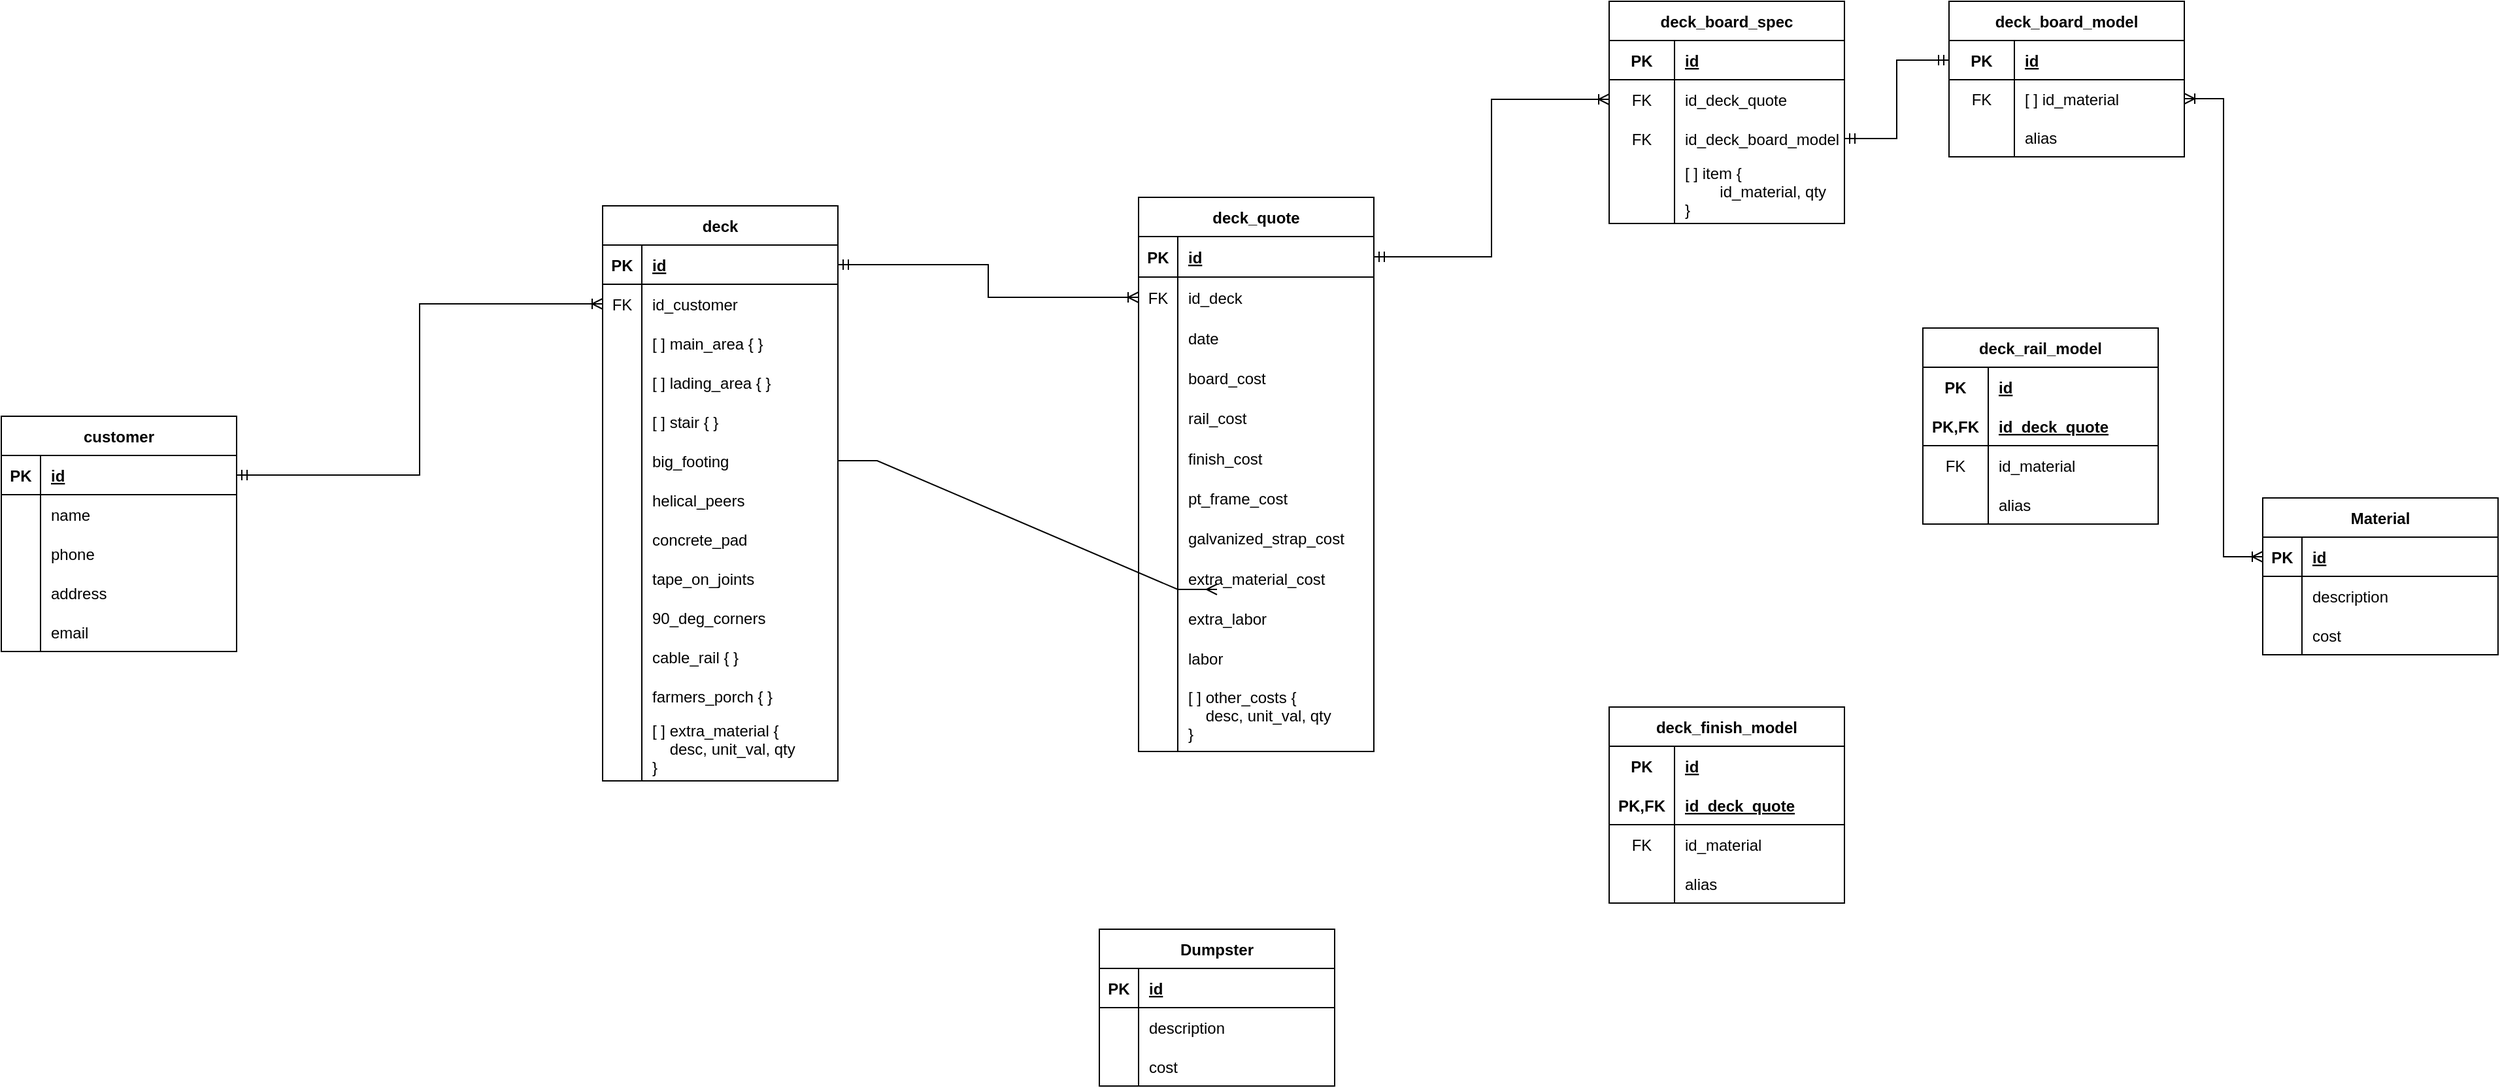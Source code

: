 <mxfile version="20.8.16" type="device"><diagram id="R2lEEEUBdFMjLlhIrx00" name="Page-1"><mxGraphModel dx="2874" dy="1614" grid="1" gridSize="10" guides="1" tooltips="1" connect="1" arrows="1" fold="1" page="0" pageScale="1" pageWidth="1169" pageHeight="827" math="0" shadow="0" extFonts="Permanent Marker^https://fonts.googleapis.com/css?family=Permanent+Marker"><root><mxCell id="0"/><mxCell id="1" parent="0"/><mxCell id="cBXXLyw65RnomTk4NGGM-23" value="Material" style="shape=table;startSize=30;container=1;collapsible=1;childLayout=tableLayout;fixedRows=1;rowLines=0;fontStyle=1;align=center;resizeLast=1;" vertex="1" parent="1"><mxGeometry x="1270" y="130" width="180" height="120" as="geometry"/></mxCell><mxCell id="cBXXLyw65RnomTk4NGGM-24" value="" style="shape=tableRow;horizontal=0;startSize=0;swimlaneHead=0;swimlaneBody=0;fillColor=none;collapsible=0;dropTarget=0;points=[[0,0.5],[1,0.5]];portConstraint=eastwest;top=0;left=0;right=0;bottom=1;" vertex="1" parent="cBXXLyw65RnomTk4NGGM-23"><mxGeometry y="30" width="180" height="30" as="geometry"/></mxCell><mxCell id="cBXXLyw65RnomTk4NGGM-25" value="PK" style="shape=partialRectangle;connectable=0;fillColor=none;top=0;left=0;bottom=0;right=0;fontStyle=1;overflow=hidden;" vertex="1" parent="cBXXLyw65RnomTk4NGGM-24"><mxGeometry width="30" height="30" as="geometry"><mxRectangle width="30" height="30" as="alternateBounds"/></mxGeometry></mxCell><mxCell id="cBXXLyw65RnomTk4NGGM-26" value="id" style="shape=partialRectangle;connectable=0;fillColor=none;top=0;left=0;bottom=0;right=0;align=left;spacingLeft=6;fontStyle=5;overflow=hidden;" vertex="1" parent="cBXXLyw65RnomTk4NGGM-24"><mxGeometry x="30" width="150" height="30" as="geometry"><mxRectangle width="150" height="30" as="alternateBounds"/></mxGeometry></mxCell><mxCell id="cBXXLyw65RnomTk4NGGM-36" value="" style="shape=tableRow;horizontal=0;startSize=0;swimlaneHead=0;swimlaneBody=0;fillColor=none;collapsible=0;dropTarget=0;points=[[0,0.5],[1,0.5]];portConstraint=eastwest;top=0;left=0;right=0;bottom=0;" vertex="1" parent="cBXXLyw65RnomTk4NGGM-23"><mxGeometry y="60" width="180" height="30" as="geometry"/></mxCell><mxCell id="cBXXLyw65RnomTk4NGGM-37" value="" style="shape=partialRectangle;connectable=0;fillColor=none;top=0;left=0;bottom=0;right=0;editable=1;overflow=hidden;" vertex="1" parent="cBXXLyw65RnomTk4NGGM-36"><mxGeometry width="30" height="30" as="geometry"><mxRectangle width="30" height="30" as="alternateBounds"/></mxGeometry></mxCell><mxCell id="cBXXLyw65RnomTk4NGGM-38" value="description" style="shape=partialRectangle;connectable=0;fillColor=none;top=0;left=0;bottom=0;right=0;align=left;spacingLeft=6;overflow=hidden;" vertex="1" parent="cBXXLyw65RnomTk4NGGM-36"><mxGeometry x="30" width="150" height="30" as="geometry"><mxRectangle width="150" height="30" as="alternateBounds"/></mxGeometry></mxCell><mxCell id="cBXXLyw65RnomTk4NGGM-39" value="" style="shape=tableRow;horizontal=0;startSize=0;swimlaneHead=0;swimlaneBody=0;fillColor=none;collapsible=0;dropTarget=0;points=[[0,0.5],[1,0.5]];portConstraint=eastwest;top=0;left=0;right=0;bottom=0;" vertex="1" parent="cBXXLyw65RnomTk4NGGM-23"><mxGeometry y="90" width="180" height="30" as="geometry"/></mxCell><mxCell id="cBXXLyw65RnomTk4NGGM-40" value="" style="shape=partialRectangle;connectable=0;fillColor=none;top=0;left=0;bottom=0;right=0;editable=1;overflow=hidden;" vertex="1" parent="cBXXLyw65RnomTk4NGGM-39"><mxGeometry width="30" height="30" as="geometry"><mxRectangle width="30" height="30" as="alternateBounds"/></mxGeometry></mxCell><mxCell id="cBXXLyw65RnomTk4NGGM-41" value="cost" style="shape=partialRectangle;connectable=0;fillColor=none;top=0;left=0;bottom=0;right=0;align=left;spacingLeft=6;overflow=hidden;" vertex="1" parent="cBXXLyw65RnomTk4NGGM-39"><mxGeometry x="30" width="150" height="30" as="geometry"><mxRectangle width="150" height="30" as="alternateBounds"/></mxGeometry></mxCell><mxCell id="cBXXLyw65RnomTk4NGGM-43" value="customer" style="shape=table;startSize=30;container=1;collapsible=1;childLayout=tableLayout;fixedRows=1;rowLines=0;fontStyle=1;align=center;resizeLast=1;" vertex="1" parent="1"><mxGeometry x="-460" y="67.5" width="180" height="180" as="geometry"><mxRectangle x="-150" y="5" width="100" height="30" as="alternateBounds"/></mxGeometry></mxCell><mxCell id="cBXXLyw65RnomTk4NGGM-44" value="" style="shape=tableRow;horizontal=0;startSize=0;swimlaneHead=0;swimlaneBody=0;fillColor=none;collapsible=0;dropTarget=0;points=[[0,0.5],[1,0.5]];portConstraint=eastwest;top=0;left=0;right=0;bottom=1;" vertex="1" parent="cBXXLyw65RnomTk4NGGM-43"><mxGeometry y="30" width="180" height="30" as="geometry"/></mxCell><mxCell id="cBXXLyw65RnomTk4NGGM-45" value="PK" style="shape=partialRectangle;connectable=0;fillColor=none;top=0;left=0;bottom=0;right=0;fontStyle=1;overflow=hidden;" vertex="1" parent="cBXXLyw65RnomTk4NGGM-44"><mxGeometry width="30" height="30" as="geometry"><mxRectangle width="30" height="30" as="alternateBounds"/></mxGeometry></mxCell><mxCell id="cBXXLyw65RnomTk4NGGM-46" value="id" style="shape=partialRectangle;connectable=0;fillColor=none;top=0;left=0;bottom=0;right=0;align=left;spacingLeft=6;fontStyle=5;overflow=hidden;" vertex="1" parent="cBXXLyw65RnomTk4NGGM-44"><mxGeometry x="30" width="150" height="30" as="geometry"><mxRectangle width="150" height="30" as="alternateBounds"/></mxGeometry></mxCell><mxCell id="cBXXLyw65RnomTk4NGGM-47" value="" style="shape=tableRow;horizontal=0;startSize=0;swimlaneHead=0;swimlaneBody=0;fillColor=none;collapsible=0;dropTarget=0;points=[[0,0.5],[1,0.5]];portConstraint=eastwest;top=0;left=0;right=0;bottom=0;" vertex="1" parent="cBXXLyw65RnomTk4NGGM-43"><mxGeometry y="60" width="180" height="30" as="geometry"/></mxCell><mxCell id="cBXXLyw65RnomTk4NGGM-48" value="" style="shape=partialRectangle;connectable=0;fillColor=none;top=0;left=0;bottom=0;right=0;editable=1;overflow=hidden;" vertex="1" parent="cBXXLyw65RnomTk4NGGM-47"><mxGeometry width="30" height="30" as="geometry"><mxRectangle width="30" height="30" as="alternateBounds"/></mxGeometry></mxCell><mxCell id="cBXXLyw65RnomTk4NGGM-49" value="name" style="shape=partialRectangle;connectable=0;fillColor=none;top=0;left=0;bottom=0;right=0;align=left;spacingLeft=6;overflow=hidden;" vertex="1" parent="cBXXLyw65RnomTk4NGGM-47"><mxGeometry x="30" width="150" height="30" as="geometry"><mxRectangle width="150" height="30" as="alternateBounds"/></mxGeometry></mxCell><mxCell id="cBXXLyw65RnomTk4NGGM-50" value="" style="shape=tableRow;horizontal=0;startSize=0;swimlaneHead=0;swimlaneBody=0;fillColor=none;collapsible=0;dropTarget=0;points=[[0,0.5],[1,0.5]];portConstraint=eastwest;top=0;left=0;right=0;bottom=0;" vertex="1" parent="cBXXLyw65RnomTk4NGGM-43"><mxGeometry y="90" width="180" height="30" as="geometry"/></mxCell><mxCell id="cBXXLyw65RnomTk4NGGM-51" value="" style="shape=partialRectangle;connectable=0;fillColor=none;top=0;left=0;bottom=0;right=0;editable=1;overflow=hidden;" vertex="1" parent="cBXXLyw65RnomTk4NGGM-50"><mxGeometry width="30" height="30" as="geometry"><mxRectangle width="30" height="30" as="alternateBounds"/></mxGeometry></mxCell><mxCell id="cBXXLyw65RnomTk4NGGM-52" value="phone" style="shape=partialRectangle;connectable=0;fillColor=none;top=0;left=0;bottom=0;right=0;align=left;spacingLeft=6;overflow=hidden;" vertex="1" parent="cBXXLyw65RnomTk4NGGM-50"><mxGeometry x="30" width="150" height="30" as="geometry"><mxRectangle width="150" height="30" as="alternateBounds"/></mxGeometry></mxCell><mxCell id="cBXXLyw65RnomTk4NGGM-53" value="" style="shape=tableRow;horizontal=0;startSize=0;swimlaneHead=0;swimlaneBody=0;fillColor=none;collapsible=0;dropTarget=0;points=[[0,0.5],[1,0.5]];portConstraint=eastwest;top=0;left=0;right=0;bottom=0;" vertex="1" parent="cBXXLyw65RnomTk4NGGM-43"><mxGeometry y="120" width="180" height="30" as="geometry"/></mxCell><mxCell id="cBXXLyw65RnomTk4NGGM-54" value="" style="shape=partialRectangle;connectable=0;fillColor=none;top=0;left=0;bottom=0;right=0;editable=1;overflow=hidden;" vertex="1" parent="cBXXLyw65RnomTk4NGGM-53"><mxGeometry width="30" height="30" as="geometry"><mxRectangle width="30" height="30" as="alternateBounds"/></mxGeometry></mxCell><mxCell id="cBXXLyw65RnomTk4NGGM-55" value="address" style="shape=partialRectangle;connectable=0;fillColor=none;top=0;left=0;bottom=0;right=0;align=left;spacingLeft=6;overflow=hidden;" vertex="1" parent="cBXXLyw65RnomTk4NGGM-53"><mxGeometry x="30" width="150" height="30" as="geometry"><mxRectangle width="150" height="30" as="alternateBounds"/></mxGeometry></mxCell><mxCell id="cBXXLyw65RnomTk4NGGM-56" value="" style="shape=tableRow;horizontal=0;startSize=0;swimlaneHead=0;swimlaneBody=0;fillColor=none;collapsible=0;dropTarget=0;points=[[0,0.5],[1,0.5]];portConstraint=eastwest;top=0;left=0;right=0;bottom=0;" vertex="1" parent="cBXXLyw65RnomTk4NGGM-43"><mxGeometry y="150" width="180" height="30" as="geometry"/></mxCell><mxCell id="cBXXLyw65RnomTk4NGGM-57" value="" style="shape=partialRectangle;connectable=0;fillColor=none;top=0;left=0;bottom=0;right=0;editable=1;overflow=hidden;" vertex="1" parent="cBXXLyw65RnomTk4NGGM-56"><mxGeometry width="30" height="30" as="geometry"><mxRectangle width="30" height="30" as="alternateBounds"/></mxGeometry></mxCell><mxCell id="cBXXLyw65RnomTk4NGGM-58" value="email" style="shape=partialRectangle;connectable=0;fillColor=none;top=0;left=0;bottom=0;right=0;align=left;spacingLeft=6;overflow=hidden;" vertex="1" parent="cBXXLyw65RnomTk4NGGM-56"><mxGeometry x="30" width="150" height="30" as="geometry"><mxRectangle width="150" height="30" as="alternateBounds"/></mxGeometry></mxCell><mxCell id="cBXXLyw65RnomTk4NGGM-59" value="deck" style="shape=table;startSize=30;container=1;collapsible=1;childLayout=tableLayout;fixedRows=1;rowLines=0;fontStyle=1;align=center;resizeLast=1;" vertex="1" parent="1"><mxGeometry y="-93.5" width="180" height="440" as="geometry"><mxRectangle x="270" y="5" width="70" height="30" as="alternateBounds"/></mxGeometry></mxCell><mxCell id="cBXXLyw65RnomTk4NGGM-60" value="" style="shape=tableRow;horizontal=0;startSize=0;swimlaneHead=0;swimlaneBody=0;fillColor=none;collapsible=0;dropTarget=0;points=[[0,0.5],[1,0.5]];portConstraint=eastwest;top=0;left=0;right=0;bottom=1;" vertex="1" parent="cBXXLyw65RnomTk4NGGM-59"><mxGeometry y="30" width="180" height="30" as="geometry"/></mxCell><mxCell id="cBXXLyw65RnomTk4NGGM-61" value="PK" style="shape=partialRectangle;connectable=0;fillColor=none;top=0;left=0;bottom=0;right=0;fontStyle=1;overflow=hidden;" vertex="1" parent="cBXXLyw65RnomTk4NGGM-60"><mxGeometry width="30" height="30" as="geometry"><mxRectangle width="30" height="30" as="alternateBounds"/></mxGeometry></mxCell><mxCell id="cBXXLyw65RnomTk4NGGM-62" value="id" style="shape=partialRectangle;connectable=1;fillColor=none;top=0;left=0;bottom=0;right=0;align=left;spacingLeft=6;fontStyle=5;overflow=hidden;movable=1;resizable=1;rotatable=1;deletable=1;editable=1;" vertex="1" parent="cBXXLyw65RnomTk4NGGM-60"><mxGeometry x="30" width="150" height="30" as="geometry"><mxRectangle width="150" height="30" as="alternateBounds"/></mxGeometry></mxCell><mxCell id="cBXXLyw65RnomTk4NGGM-216" style="shape=tableRow;horizontal=0;startSize=0;swimlaneHead=0;swimlaneBody=0;fillColor=none;collapsible=0;dropTarget=0;points=[[0,0.5],[1,0.5]];portConstraint=eastwest;top=0;left=0;right=0;bottom=0;" vertex="1" parent="cBXXLyw65RnomTk4NGGM-59"><mxGeometry y="60" width="180" height="30" as="geometry"/></mxCell><mxCell id="cBXXLyw65RnomTk4NGGM-217" value="FK" style="shape=partialRectangle;connectable=0;fillColor=none;top=0;left=0;bottom=0;right=0;editable=1;overflow=hidden;" vertex="1" parent="cBXXLyw65RnomTk4NGGM-216"><mxGeometry width="30" height="30" as="geometry"><mxRectangle width="30" height="30" as="alternateBounds"/></mxGeometry></mxCell><mxCell id="cBXXLyw65RnomTk4NGGM-218" value="id_customer" style="shape=partialRectangle;connectable=0;fillColor=none;top=0;left=0;bottom=0;right=0;align=left;spacingLeft=6;overflow=hidden;" vertex="1" parent="cBXXLyw65RnomTk4NGGM-216"><mxGeometry x="30" width="150" height="30" as="geometry"><mxRectangle width="150" height="30" as="alternateBounds"/></mxGeometry></mxCell><mxCell id="cBXXLyw65RnomTk4NGGM-162" style="shape=tableRow;horizontal=0;startSize=0;swimlaneHead=0;swimlaneBody=0;fillColor=none;collapsible=0;dropTarget=0;points=[[0,0.5],[1,0.5]];portConstraint=eastwest;top=0;left=0;right=0;bottom=0;" vertex="1" parent="cBXXLyw65RnomTk4NGGM-59"><mxGeometry y="90" width="180" height="30" as="geometry"/></mxCell><mxCell id="cBXXLyw65RnomTk4NGGM-163" style="shape=partialRectangle;connectable=0;fillColor=none;top=0;left=0;bottom=0;right=0;editable=1;overflow=hidden;" vertex="1" parent="cBXXLyw65RnomTk4NGGM-162"><mxGeometry width="30" height="30" as="geometry"><mxRectangle width="30" height="30" as="alternateBounds"/></mxGeometry></mxCell><mxCell id="cBXXLyw65RnomTk4NGGM-164" value="[ ] main_area { }" style="shape=partialRectangle;connectable=0;fillColor=none;top=0;left=0;bottom=0;right=0;align=left;spacingLeft=6;overflow=hidden;" vertex="1" parent="cBXXLyw65RnomTk4NGGM-162"><mxGeometry x="30" width="150" height="30" as="geometry"><mxRectangle width="150" height="30" as="alternateBounds"/></mxGeometry></mxCell><mxCell id="cBXXLyw65RnomTk4NGGM-165" style="shape=tableRow;horizontal=0;startSize=0;swimlaneHead=0;swimlaneBody=0;fillColor=none;collapsible=0;dropTarget=0;points=[[0,0.5],[1,0.5]];portConstraint=eastwest;top=0;left=0;right=0;bottom=0;" vertex="1" parent="cBXXLyw65RnomTk4NGGM-59"><mxGeometry y="120" width="180" height="30" as="geometry"/></mxCell><mxCell id="cBXXLyw65RnomTk4NGGM-166" style="shape=partialRectangle;connectable=0;fillColor=none;top=0;left=0;bottom=0;right=0;editable=1;overflow=hidden;" vertex="1" parent="cBXXLyw65RnomTk4NGGM-165"><mxGeometry width="30" height="30" as="geometry"><mxRectangle width="30" height="30" as="alternateBounds"/></mxGeometry></mxCell><mxCell id="cBXXLyw65RnomTk4NGGM-167" value="[ ] lading_area { }" style="shape=partialRectangle;connectable=0;fillColor=none;top=0;left=0;bottom=0;right=0;align=left;spacingLeft=6;overflow=hidden;" vertex="1" parent="cBXXLyw65RnomTk4NGGM-165"><mxGeometry x="30" width="150" height="30" as="geometry"><mxRectangle width="150" height="30" as="alternateBounds"/></mxGeometry></mxCell><mxCell id="cBXXLyw65RnomTk4NGGM-168" style="shape=tableRow;horizontal=0;startSize=0;swimlaneHead=0;swimlaneBody=0;fillColor=none;collapsible=0;dropTarget=0;points=[[0,0.5],[1,0.5]];portConstraint=eastwest;top=0;left=0;right=0;bottom=0;" vertex="1" parent="cBXXLyw65RnomTk4NGGM-59"><mxGeometry y="150" width="180" height="30" as="geometry"/></mxCell><mxCell id="cBXXLyw65RnomTk4NGGM-169" style="shape=partialRectangle;connectable=0;fillColor=none;top=0;left=0;bottom=0;right=0;editable=1;overflow=hidden;" vertex="1" parent="cBXXLyw65RnomTk4NGGM-168"><mxGeometry width="30" height="30" as="geometry"><mxRectangle width="30" height="30" as="alternateBounds"/></mxGeometry></mxCell><mxCell id="cBXXLyw65RnomTk4NGGM-170" value="[ ] stair { }" style="shape=partialRectangle;connectable=0;fillColor=none;top=0;left=0;bottom=0;right=0;align=left;spacingLeft=6;overflow=hidden;" vertex="1" parent="cBXXLyw65RnomTk4NGGM-168"><mxGeometry x="30" width="150" height="30" as="geometry"><mxRectangle width="150" height="30" as="alternateBounds"/></mxGeometry></mxCell><mxCell id="cBXXLyw65RnomTk4NGGM-63" value="" style="shape=tableRow;horizontal=0;startSize=0;swimlaneHead=0;swimlaneBody=0;fillColor=none;collapsible=0;dropTarget=0;points=[[0,0.5],[1,0.5]];portConstraint=eastwest;top=0;left=0;right=0;bottom=0;" vertex="1" parent="cBXXLyw65RnomTk4NGGM-59"><mxGeometry y="180" width="180" height="30" as="geometry"/></mxCell><mxCell id="cBXXLyw65RnomTk4NGGM-64" value="" style="shape=partialRectangle;connectable=0;fillColor=none;top=0;left=0;bottom=0;right=0;editable=1;overflow=hidden;" vertex="1" parent="cBXXLyw65RnomTk4NGGM-63"><mxGeometry width="30" height="30" as="geometry"><mxRectangle width="30" height="30" as="alternateBounds"/></mxGeometry></mxCell><mxCell id="cBXXLyw65RnomTk4NGGM-65" value="big_footing" style="shape=partialRectangle;connectable=0;fillColor=none;top=0;left=0;bottom=0;right=0;align=left;spacingLeft=6;overflow=hidden;" vertex="1" parent="cBXXLyw65RnomTk4NGGM-63"><mxGeometry x="30" width="150" height="30" as="geometry"><mxRectangle width="150" height="30" as="alternateBounds"/></mxGeometry></mxCell><mxCell id="cBXXLyw65RnomTk4NGGM-66" value="" style="shape=tableRow;horizontal=0;startSize=0;swimlaneHead=0;swimlaneBody=0;fillColor=none;collapsible=0;dropTarget=0;points=[[0,0.5],[1,0.5]];portConstraint=eastwest;top=0;left=0;right=0;bottom=0;" vertex="1" parent="cBXXLyw65RnomTk4NGGM-59"><mxGeometry y="210" width="180" height="30" as="geometry"/></mxCell><mxCell id="cBXXLyw65RnomTk4NGGM-67" value="" style="shape=partialRectangle;connectable=0;fillColor=none;top=0;left=0;bottom=0;right=0;editable=1;overflow=hidden;" vertex="1" parent="cBXXLyw65RnomTk4NGGM-66"><mxGeometry width="30" height="30" as="geometry"><mxRectangle width="30" height="30" as="alternateBounds"/></mxGeometry></mxCell><mxCell id="cBXXLyw65RnomTk4NGGM-68" value="helical_peers" style="shape=partialRectangle;connectable=0;fillColor=none;top=0;left=0;bottom=0;right=0;align=left;spacingLeft=6;overflow=hidden;" vertex="1" parent="cBXXLyw65RnomTk4NGGM-66"><mxGeometry x="30" width="150" height="30" as="geometry"><mxRectangle width="150" height="30" as="alternateBounds"/></mxGeometry></mxCell><mxCell id="cBXXLyw65RnomTk4NGGM-69" value="" style="shape=tableRow;horizontal=0;startSize=0;swimlaneHead=0;swimlaneBody=0;fillColor=none;collapsible=0;dropTarget=0;points=[[0,0.5],[1,0.5]];portConstraint=eastwest;top=0;left=0;right=0;bottom=0;" vertex="1" parent="cBXXLyw65RnomTk4NGGM-59"><mxGeometry y="240" width="180" height="30" as="geometry"/></mxCell><mxCell id="cBXXLyw65RnomTk4NGGM-70" value="" style="shape=partialRectangle;connectable=0;fillColor=none;top=0;left=0;bottom=0;right=0;editable=1;overflow=hidden;" vertex="1" parent="cBXXLyw65RnomTk4NGGM-69"><mxGeometry width="30" height="30" as="geometry"><mxRectangle width="30" height="30" as="alternateBounds"/></mxGeometry></mxCell><mxCell id="cBXXLyw65RnomTk4NGGM-71" value="concrete_pad" style="shape=partialRectangle;connectable=0;fillColor=none;top=0;left=0;bottom=0;right=0;align=left;spacingLeft=6;overflow=hidden;" vertex="1" parent="cBXXLyw65RnomTk4NGGM-69"><mxGeometry x="30" width="150" height="30" as="geometry"><mxRectangle width="150" height="30" as="alternateBounds"/></mxGeometry></mxCell><mxCell id="cBXXLyw65RnomTk4NGGM-72" value="" style="shape=tableRow;horizontal=0;startSize=0;swimlaneHead=0;swimlaneBody=0;fillColor=none;collapsible=0;dropTarget=0;points=[[0,0.5],[1,0.5]];portConstraint=eastwest;top=0;left=0;right=0;bottom=0;" vertex="1" parent="cBXXLyw65RnomTk4NGGM-59"><mxGeometry y="270" width="180" height="30" as="geometry"/></mxCell><mxCell id="cBXXLyw65RnomTk4NGGM-73" value="" style="shape=partialRectangle;connectable=0;fillColor=none;top=0;left=0;bottom=0;right=0;editable=1;overflow=hidden;" vertex="1" parent="cBXXLyw65RnomTk4NGGM-72"><mxGeometry width="30" height="30" as="geometry"><mxRectangle width="30" height="30" as="alternateBounds"/></mxGeometry></mxCell><mxCell id="cBXXLyw65RnomTk4NGGM-74" value="tape_on_joints" style="shape=partialRectangle;connectable=0;fillColor=none;top=0;left=0;bottom=0;right=0;align=left;spacingLeft=6;overflow=hidden;" vertex="1" parent="cBXXLyw65RnomTk4NGGM-72"><mxGeometry x="30" width="150" height="30" as="geometry"><mxRectangle width="150" height="30" as="alternateBounds"/></mxGeometry></mxCell><mxCell id="cBXXLyw65RnomTk4NGGM-75" value="" style="shape=tableRow;horizontal=0;startSize=0;swimlaneHead=0;swimlaneBody=0;fillColor=none;collapsible=0;dropTarget=0;points=[[0,0.5],[1,0.5]];portConstraint=eastwest;top=0;left=0;right=0;bottom=0;" vertex="1" parent="cBXXLyw65RnomTk4NGGM-59"><mxGeometry y="300" width="180" height="30" as="geometry"/></mxCell><mxCell id="cBXXLyw65RnomTk4NGGM-76" value="" style="shape=partialRectangle;connectable=0;fillColor=none;top=0;left=0;bottom=0;right=0;editable=1;overflow=hidden;" vertex="1" parent="cBXXLyw65RnomTk4NGGM-75"><mxGeometry width="30" height="30" as="geometry"><mxRectangle width="30" height="30" as="alternateBounds"/></mxGeometry></mxCell><mxCell id="cBXXLyw65RnomTk4NGGM-77" value="90_deg_corners" style="shape=partialRectangle;connectable=0;fillColor=none;top=0;left=0;bottom=0;right=0;align=left;spacingLeft=6;overflow=hidden;" vertex="1" parent="cBXXLyw65RnomTk4NGGM-75"><mxGeometry x="30" width="150" height="30" as="geometry"><mxRectangle width="150" height="30" as="alternateBounds"/></mxGeometry></mxCell><mxCell id="cBXXLyw65RnomTk4NGGM-444" style="shape=tableRow;horizontal=0;startSize=0;swimlaneHead=0;swimlaneBody=0;fillColor=none;collapsible=0;dropTarget=0;points=[[0,0.5],[1,0.5]];portConstraint=eastwest;top=0;left=0;right=0;bottom=0;" vertex="1" parent="cBXXLyw65RnomTk4NGGM-59"><mxGeometry y="330" width="180" height="30" as="geometry"/></mxCell><mxCell id="cBXXLyw65RnomTk4NGGM-445" style="shape=partialRectangle;connectable=0;fillColor=none;top=0;left=0;bottom=0;right=0;editable=1;overflow=hidden;" vertex="1" parent="cBXXLyw65RnomTk4NGGM-444"><mxGeometry width="30" height="30" as="geometry"><mxRectangle width="30" height="30" as="alternateBounds"/></mxGeometry></mxCell><mxCell id="cBXXLyw65RnomTk4NGGM-446" value="cable_rail { }" style="shape=partialRectangle;connectable=0;fillColor=none;top=0;left=0;bottom=0;right=0;align=left;spacingLeft=6;overflow=hidden;" vertex="1" parent="cBXXLyw65RnomTk4NGGM-444"><mxGeometry x="30" width="150" height="30" as="geometry"><mxRectangle width="150" height="30" as="alternateBounds"/></mxGeometry></mxCell><mxCell id="cBXXLyw65RnomTk4NGGM-447" style="shape=tableRow;horizontal=0;startSize=0;swimlaneHead=0;swimlaneBody=0;fillColor=none;collapsible=0;dropTarget=0;points=[[0,0.5],[1,0.5]];portConstraint=eastwest;top=0;left=0;right=0;bottom=0;" vertex="1" parent="cBXXLyw65RnomTk4NGGM-59"><mxGeometry y="360" width="180" height="30" as="geometry"/></mxCell><mxCell id="cBXXLyw65RnomTk4NGGM-448" style="shape=partialRectangle;connectable=0;fillColor=none;top=0;left=0;bottom=0;right=0;editable=1;overflow=hidden;" vertex="1" parent="cBXXLyw65RnomTk4NGGM-447"><mxGeometry width="30" height="30" as="geometry"><mxRectangle width="30" height="30" as="alternateBounds"/></mxGeometry></mxCell><mxCell id="cBXXLyw65RnomTk4NGGM-449" value="farmers_porch { }" style="shape=partialRectangle;connectable=0;fillColor=none;top=0;left=0;bottom=0;right=0;align=left;spacingLeft=6;overflow=hidden;" vertex="1" parent="cBXXLyw65RnomTk4NGGM-447"><mxGeometry x="30" width="150" height="30" as="geometry"><mxRectangle width="150" height="30" as="alternateBounds"/></mxGeometry></mxCell><mxCell id="cBXXLyw65RnomTk4NGGM-294" style="shape=tableRow;horizontal=0;startSize=0;swimlaneHead=0;swimlaneBody=0;fillColor=none;collapsible=0;dropTarget=0;points=[[0,0.5],[1,0.5]];portConstraint=eastwest;top=0;left=0;right=0;bottom=0;" vertex="1" parent="cBXXLyw65RnomTk4NGGM-59"><mxGeometry y="390" width="180" height="50" as="geometry"/></mxCell><mxCell id="cBXXLyw65RnomTk4NGGM-295" style="shape=partialRectangle;connectable=0;fillColor=none;top=0;left=0;bottom=0;right=0;editable=1;overflow=hidden;" vertex="1" parent="cBXXLyw65RnomTk4NGGM-294"><mxGeometry width="30" height="50" as="geometry"><mxRectangle width="30" height="50" as="alternateBounds"/></mxGeometry></mxCell><mxCell id="cBXXLyw65RnomTk4NGGM-296" value="[ ] extra_material {&#10;    desc, unit_val, qty&#10;}" style="shape=partialRectangle;connectable=0;fillColor=none;top=0;left=0;bottom=0;right=0;align=left;spacingLeft=6;overflow=hidden;" vertex="1" parent="cBXXLyw65RnomTk4NGGM-294"><mxGeometry x="30" width="150" height="50" as="geometry"><mxRectangle width="150" height="50" as="alternateBounds"/></mxGeometry></mxCell><object label="deck_quote" OPA="nene" id="cBXXLyw65RnomTk4NGGM-222"><mxCell style="shape=table;startSize=30;container=1;collapsible=1;childLayout=tableLayout;fixedRows=0;rowLines=0;fontStyle=1;align=center;resizeLast=1;sketch=0;swimlaneHead=1;swimlaneBody=1;horizontal=1;top=1;bottom=1;left=1;right=1;enumerate=0;" vertex="1" parent="1"><mxGeometry x="410" y="-100" width="180" height="424" as="geometry"/></mxCell></object><mxCell id="cBXXLyw65RnomTk4NGGM-223" value="" style="shape=tableRow;horizontal=0;startSize=0;swimlaneHead=0;swimlaneBody=0;fillColor=none;collapsible=0;dropTarget=0;points=[[0,0.5],[1,0.5]];portConstraint=eastwest;top=0;left=0;right=0;bottom=1;sketch=0;" vertex="1" parent="cBXXLyw65RnomTk4NGGM-222"><mxGeometry y="30" width="180" height="31" as="geometry"/></mxCell><mxCell id="cBXXLyw65RnomTk4NGGM-224" value="PK" style="shape=partialRectangle;connectable=0;fillColor=none;top=0;left=0;bottom=0;right=0;fontStyle=1;overflow=hidden;sketch=0;" vertex="1" parent="cBXXLyw65RnomTk4NGGM-223"><mxGeometry width="30" height="31" as="geometry"><mxRectangle width="30" height="31" as="alternateBounds"/></mxGeometry></mxCell><mxCell id="cBXXLyw65RnomTk4NGGM-225" value="id" style="shape=partialRectangle;connectable=0;fillColor=none;top=0;left=0;bottom=0;right=0;align=left;spacingLeft=6;fontStyle=5;overflow=hidden;sketch=0;" vertex="1" parent="cBXXLyw65RnomTk4NGGM-223"><mxGeometry x="30" width="150" height="31" as="geometry"><mxRectangle width="150" height="31" as="alternateBounds"/></mxGeometry></mxCell><mxCell id="cBXXLyw65RnomTk4NGGM-226" value="" style="shape=tableRow;horizontal=0;startSize=0;swimlaneHead=0;swimlaneBody=0;fillColor=none;collapsible=0;dropTarget=0;points=[[0,0.5],[1,0.5]];portConstraint=eastwest;top=0;left=0;right=0;bottom=0;sketch=0;" vertex="1" parent="cBXXLyw65RnomTk4NGGM-222"><mxGeometry y="61" width="180" height="31" as="geometry"/></mxCell><mxCell id="cBXXLyw65RnomTk4NGGM-227" value="FK" style="shape=partialRectangle;connectable=0;fillColor=none;top=0;left=0;bottom=0;right=0;editable=1;overflow=hidden;sketch=0;fontStyle=0" vertex="1" parent="cBXXLyw65RnomTk4NGGM-226"><mxGeometry width="30" height="31" as="geometry"><mxRectangle width="30" height="31" as="alternateBounds"/></mxGeometry></mxCell><mxCell id="cBXXLyw65RnomTk4NGGM-228" value="id_deck" style="shape=partialRectangle;connectable=0;fillColor=none;top=0;left=0;bottom=0;right=0;align=left;spacingLeft=6;overflow=hidden;sketch=0;" vertex="1" parent="cBXXLyw65RnomTk4NGGM-226"><mxGeometry x="30" width="150" height="31" as="geometry"><mxRectangle width="150" height="31" as="alternateBounds"/></mxGeometry></mxCell><mxCell id="cBXXLyw65RnomTk4NGGM-492" style="shape=tableRow;horizontal=0;startSize=0;swimlaneHead=0;swimlaneBody=0;fillColor=none;collapsible=0;dropTarget=0;points=[[0,0.5],[1,0.5]];portConstraint=eastwest;top=0;left=0;right=0;bottom=0;sketch=0;" vertex="1" parent="cBXXLyw65RnomTk4NGGM-222"><mxGeometry y="92" width="180" height="31" as="geometry"/></mxCell><mxCell id="cBXXLyw65RnomTk4NGGM-493" style="shape=partialRectangle;connectable=0;fillColor=none;top=0;left=0;bottom=0;right=0;editable=1;overflow=hidden;sketch=0;fontStyle=0" vertex="1" parent="cBXXLyw65RnomTk4NGGM-492"><mxGeometry width="30" height="31" as="geometry"><mxRectangle width="30" height="31" as="alternateBounds"/></mxGeometry></mxCell><mxCell id="cBXXLyw65RnomTk4NGGM-494" value="date" style="shape=partialRectangle;connectable=0;fillColor=none;top=0;left=0;bottom=0;right=0;align=left;spacingLeft=6;overflow=hidden;sketch=0;" vertex="1" parent="cBXXLyw65RnomTk4NGGM-492"><mxGeometry x="30" width="150" height="31" as="geometry"><mxRectangle width="150" height="31" as="alternateBounds"/></mxGeometry></mxCell><mxCell id="cBXXLyw65RnomTk4NGGM-267" style="shape=tableRow;horizontal=0;startSize=0;swimlaneHead=0;swimlaneBody=0;fillColor=none;collapsible=0;dropTarget=0;points=[[0,0.5],[1,0.5]];portConstraint=eastwest;top=0;left=0;right=0;bottom=0;sketch=0;" vertex="1" parent="cBXXLyw65RnomTk4NGGM-222"><mxGeometry y="123" width="180" height="30" as="geometry"/></mxCell><mxCell id="cBXXLyw65RnomTk4NGGM-268" style="shape=partialRectangle;connectable=0;fillColor=none;top=0;left=0;bottom=0;right=0;editable=1;overflow=hidden;sketch=0;" vertex="1" parent="cBXXLyw65RnomTk4NGGM-267"><mxGeometry width="30" height="30" as="geometry"><mxRectangle width="30" height="30" as="alternateBounds"/></mxGeometry></mxCell><mxCell id="cBXXLyw65RnomTk4NGGM-269" value="board_cost" style="shape=partialRectangle;connectable=0;fillColor=none;top=0;left=0;bottom=0;right=0;align=left;spacingLeft=6;overflow=hidden;sketch=0;" vertex="1" parent="cBXXLyw65RnomTk4NGGM-267"><mxGeometry x="30" width="150" height="30" as="geometry"><mxRectangle width="150" height="30" as="alternateBounds"/></mxGeometry></mxCell><mxCell id="cBXXLyw65RnomTk4NGGM-279" style="shape=tableRow;horizontal=0;startSize=0;swimlaneHead=0;swimlaneBody=0;fillColor=none;collapsible=0;dropTarget=0;points=[[0,0.5],[1,0.5]];portConstraint=eastwest;top=0;left=0;right=0;bottom=0;sketch=0;" vertex="1" parent="cBXXLyw65RnomTk4NGGM-222"><mxGeometry y="153" width="180" height="31" as="geometry"/></mxCell><mxCell id="cBXXLyw65RnomTk4NGGM-280" style="shape=partialRectangle;connectable=0;fillColor=none;top=0;left=0;bottom=0;right=0;editable=1;overflow=hidden;sketch=0;" vertex="1" parent="cBXXLyw65RnomTk4NGGM-279"><mxGeometry width="30" height="31" as="geometry"><mxRectangle width="30" height="31" as="alternateBounds"/></mxGeometry></mxCell><mxCell id="cBXXLyw65RnomTk4NGGM-281" value="rail_cost" style="shape=partialRectangle;connectable=0;fillColor=none;top=0;left=0;bottom=0;right=0;align=left;spacingLeft=6;overflow=hidden;sketch=0;" vertex="1" parent="cBXXLyw65RnomTk4NGGM-279"><mxGeometry x="30" width="150" height="31" as="geometry"><mxRectangle width="150" height="31" as="alternateBounds"/></mxGeometry></mxCell><mxCell id="cBXXLyw65RnomTk4NGGM-288" style="shape=tableRow;horizontal=0;startSize=0;swimlaneHead=0;swimlaneBody=0;fillColor=none;collapsible=0;dropTarget=0;points=[[0,0.5],[1,0.5]];portConstraint=eastwest;top=0;left=0;right=0;bottom=0;sketch=0;" vertex="1" parent="cBXXLyw65RnomTk4NGGM-222"><mxGeometry y="184" width="180" height="31" as="geometry"/></mxCell><mxCell id="cBXXLyw65RnomTk4NGGM-289" style="shape=partialRectangle;connectable=0;fillColor=none;top=0;left=0;bottom=0;right=0;editable=1;overflow=hidden;sketch=0;" vertex="1" parent="cBXXLyw65RnomTk4NGGM-288"><mxGeometry width="30" height="31" as="geometry"><mxRectangle width="30" height="31" as="alternateBounds"/></mxGeometry></mxCell><mxCell id="cBXXLyw65RnomTk4NGGM-290" value="finish_cost" style="shape=partialRectangle;connectable=0;fillColor=none;top=0;left=0;bottom=0;right=0;align=left;spacingLeft=6;overflow=hidden;sketch=0;" vertex="1" parent="cBXXLyw65RnomTk4NGGM-288"><mxGeometry x="30" width="150" height="31" as="geometry"><mxRectangle width="150" height="31" as="alternateBounds"/></mxGeometry></mxCell><mxCell id="cBXXLyw65RnomTk4NGGM-282" style="shape=tableRow;horizontal=0;startSize=0;swimlaneHead=0;swimlaneBody=0;fillColor=none;collapsible=0;dropTarget=0;points=[[0,0.5],[1,0.5]];portConstraint=eastwest;top=0;left=0;right=0;bottom=0;sketch=0;" vertex="1" parent="cBXXLyw65RnomTk4NGGM-222"><mxGeometry y="215" width="180" height="30" as="geometry"/></mxCell><mxCell id="cBXXLyw65RnomTk4NGGM-283" style="shape=partialRectangle;connectable=0;fillColor=none;top=0;left=0;bottom=0;right=0;editable=1;overflow=hidden;sketch=0;" vertex="1" parent="cBXXLyw65RnomTk4NGGM-282"><mxGeometry width="30" height="30" as="geometry"><mxRectangle width="30" height="30" as="alternateBounds"/></mxGeometry></mxCell><mxCell id="cBXXLyw65RnomTk4NGGM-284" value="pt_frame_cost" style="shape=partialRectangle;connectable=0;fillColor=none;top=0;left=0;bottom=0;right=0;align=left;spacingLeft=6;overflow=hidden;sketch=0;" vertex="1" parent="cBXXLyw65RnomTk4NGGM-282"><mxGeometry x="30" width="150" height="30" as="geometry"><mxRectangle width="150" height="30" as="alternateBounds"/></mxGeometry></mxCell><mxCell id="cBXXLyw65RnomTk4NGGM-285" style="shape=tableRow;horizontal=0;startSize=0;swimlaneHead=0;swimlaneBody=0;fillColor=none;collapsible=0;dropTarget=0;points=[[0,0.5],[1,0.5]];portConstraint=eastwest;top=0;left=0;right=0;bottom=0;sketch=0;" vertex="1" parent="cBXXLyw65RnomTk4NGGM-222"><mxGeometry y="245" width="180" height="31" as="geometry"/></mxCell><mxCell id="cBXXLyw65RnomTk4NGGM-286" style="shape=partialRectangle;connectable=0;fillColor=none;top=0;left=0;bottom=0;right=0;editable=1;overflow=hidden;sketch=0;" vertex="1" parent="cBXXLyw65RnomTk4NGGM-285"><mxGeometry width="30" height="31" as="geometry"><mxRectangle width="30" height="31" as="alternateBounds"/></mxGeometry></mxCell><mxCell id="cBXXLyw65RnomTk4NGGM-287" value="galvanized_strap_cost" style="shape=partialRectangle;connectable=0;fillColor=none;top=0;left=0;bottom=0;right=0;align=left;spacingLeft=6;overflow=hidden;sketch=0;" vertex="1" parent="cBXXLyw65RnomTk4NGGM-285"><mxGeometry x="30" width="150" height="31" as="geometry"><mxRectangle width="150" height="31" as="alternateBounds"/></mxGeometry></mxCell><mxCell id="cBXXLyw65RnomTk4NGGM-291" style="shape=tableRow;horizontal=0;startSize=0;swimlaneHead=0;swimlaneBody=0;fillColor=none;collapsible=0;dropTarget=0;points=[[0,0.5],[1,0.5]];portConstraint=eastwest;top=0;left=0;right=0;bottom=0;sketch=0;" vertex="1" parent="cBXXLyw65RnomTk4NGGM-222"><mxGeometry y="276" width="180" height="31" as="geometry"/></mxCell><mxCell id="cBXXLyw65RnomTk4NGGM-292" style="shape=partialRectangle;connectable=0;fillColor=none;top=0;left=0;bottom=0;right=0;editable=1;overflow=hidden;sketch=0;" vertex="1" parent="cBXXLyw65RnomTk4NGGM-291"><mxGeometry width="30" height="31" as="geometry"><mxRectangle width="30" height="31" as="alternateBounds"/></mxGeometry></mxCell><mxCell id="cBXXLyw65RnomTk4NGGM-293" value="extra_material_cost" style="shape=partialRectangle;connectable=0;fillColor=none;top=0;left=0;bottom=0;right=0;align=left;spacingLeft=6;overflow=hidden;sketch=0;" vertex="1" parent="cBXXLyw65RnomTk4NGGM-291"><mxGeometry x="30" width="150" height="31" as="geometry"><mxRectangle width="150" height="31" as="alternateBounds"/></mxGeometry></mxCell><mxCell id="cBXXLyw65RnomTk4NGGM-300" style="shape=tableRow;horizontal=0;startSize=0;swimlaneHead=0;swimlaneBody=0;fillColor=none;collapsible=0;dropTarget=0;points=[[0,0.5],[1,0.5]];portConstraint=eastwest;top=0;left=0;right=0;bottom=0;sketch=0;" vertex="1" parent="cBXXLyw65RnomTk4NGGM-222"><mxGeometry y="307" width="180" height="30" as="geometry"/></mxCell><mxCell id="cBXXLyw65RnomTk4NGGM-301" style="shape=partialRectangle;connectable=0;fillColor=none;top=0;left=0;bottom=0;right=0;editable=1;overflow=hidden;sketch=0;" vertex="1" parent="cBXXLyw65RnomTk4NGGM-300"><mxGeometry width="30" height="30" as="geometry"><mxRectangle width="30" height="30" as="alternateBounds"/></mxGeometry></mxCell><mxCell id="cBXXLyw65RnomTk4NGGM-302" value="extra_labor" style="shape=partialRectangle;connectable=0;fillColor=none;top=0;left=0;bottom=0;right=0;align=left;spacingLeft=6;overflow=hidden;sketch=0;" vertex="1" parent="cBXXLyw65RnomTk4NGGM-300"><mxGeometry x="30" width="150" height="30" as="geometry"><mxRectangle width="150" height="30" as="alternateBounds"/></mxGeometry></mxCell><mxCell id="cBXXLyw65RnomTk4NGGM-297" style="shape=tableRow;horizontal=0;startSize=0;swimlaneHead=0;swimlaneBody=0;fillColor=none;collapsible=0;dropTarget=0;points=[[0,0.5],[1,0.5]];portConstraint=eastwest;top=0;left=0;right=0;bottom=0;sketch=0;" vertex="1" parent="cBXXLyw65RnomTk4NGGM-222"><mxGeometry y="337" width="180" height="31" as="geometry"/></mxCell><mxCell id="cBXXLyw65RnomTk4NGGM-298" style="shape=partialRectangle;connectable=0;fillColor=none;top=0;left=0;bottom=0;right=0;editable=1;overflow=hidden;sketch=0;" vertex="1" parent="cBXXLyw65RnomTk4NGGM-297"><mxGeometry width="30" height="31" as="geometry"><mxRectangle width="30" height="31" as="alternateBounds"/></mxGeometry></mxCell><mxCell id="cBXXLyw65RnomTk4NGGM-299" value="labor" style="shape=partialRectangle;connectable=0;fillColor=none;top=0;left=0;bottom=0;right=0;align=left;spacingLeft=6;overflow=hidden;sketch=0;" vertex="1" parent="cBXXLyw65RnomTk4NGGM-297"><mxGeometry x="30" width="150" height="31" as="geometry"><mxRectangle width="150" height="31" as="alternateBounds"/></mxGeometry></mxCell><mxCell id="cBXXLyw65RnomTk4NGGM-438" style="shape=tableRow;horizontal=0;startSize=0;swimlaneHead=0;swimlaneBody=0;fillColor=none;collapsible=0;dropTarget=0;points=[[0,0.5],[1,0.5]];portConstraint=eastwest;top=0;left=0;right=0;bottom=0;sketch=0;" vertex="1" parent="cBXXLyw65RnomTk4NGGM-222"><mxGeometry y="368" width="180" height="56" as="geometry"/></mxCell><mxCell id="cBXXLyw65RnomTk4NGGM-439" style="shape=partialRectangle;connectable=0;fillColor=none;top=0;left=0;bottom=0;right=0;editable=1;overflow=hidden;sketch=0;" vertex="1" parent="cBXXLyw65RnomTk4NGGM-438"><mxGeometry width="30" height="56" as="geometry"><mxRectangle width="30" height="56" as="alternateBounds"/></mxGeometry></mxCell><mxCell id="cBXXLyw65RnomTk4NGGM-440" value="[ ] other_costs {&#10;    desc, unit_val, qty&#10;}" style="shape=partialRectangle;connectable=0;fillColor=none;top=0;left=0;bottom=0;right=0;align=left;spacingLeft=6;overflow=hidden;sketch=0;" vertex="1" parent="cBXXLyw65RnomTk4NGGM-438"><mxGeometry x="30" width="150" height="56" as="geometry"><mxRectangle width="150" height="56" as="alternateBounds"/></mxGeometry></mxCell><mxCell id="cBXXLyw65RnomTk4NGGM-238" value="deck_rail_model" style="shape=table;startSize=30;container=1;collapsible=1;childLayout=tableLayout;fixedRows=1;rowLines=0;fontStyle=1;align=center;resizeLast=1;" vertex="1" parent="1"><mxGeometry x="1010" width="180" height="150" as="geometry"><mxRectangle x="270" y="5" width="70" height="30" as="alternateBounds"/></mxGeometry></mxCell><mxCell id="cBXXLyw65RnomTk4NGGM-239" value="" style="shape=tableRow;horizontal=0;startSize=0;swimlaneHead=0;swimlaneBody=0;fillColor=none;collapsible=0;dropTarget=0;points=[[0,0.5],[1,0.5]];portConstraint=eastwest;top=0;left=0;right=0;bottom=0;" vertex="1" parent="cBXXLyw65RnomTk4NGGM-238"><mxGeometry y="30" width="180" height="30" as="geometry"/></mxCell><mxCell id="cBXXLyw65RnomTk4NGGM-240" value="PK" style="shape=partialRectangle;connectable=0;fillColor=none;top=0;left=0;bottom=0;right=0;fontStyle=1;overflow=hidden;" vertex="1" parent="cBXXLyw65RnomTk4NGGM-239"><mxGeometry width="50" height="30" as="geometry"><mxRectangle width="50" height="30" as="alternateBounds"/></mxGeometry></mxCell><mxCell id="cBXXLyw65RnomTk4NGGM-241" value="id" style="shape=partialRectangle;connectable=1;fillColor=none;top=0;left=0;bottom=0;right=0;align=left;spacingLeft=6;fontStyle=5;overflow=hidden;movable=1;resizable=1;rotatable=1;deletable=1;editable=1;" vertex="1" parent="cBXXLyw65RnomTk4NGGM-239"><mxGeometry x="50" width="130" height="30" as="geometry"><mxRectangle width="130" height="30" as="alternateBounds"/></mxGeometry></mxCell><mxCell id="cBXXLyw65RnomTk4NGGM-482" style="shape=tableRow;horizontal=0;startSize=0;swimlaneHead=0;swimlaneBody=0;fillColor=none;collapsible=0;dropTarget=0;points=[[0,0.5],[1,0.5]];portConstraint=eastwest;top=0;left=0;right=0;bottom=1;" vertex="1" parent="cBXXLyw65RnomTk4NGGM-238"><mxGeometry y="60" width="180" height="30" as="geometry"/></mxCell><mxCell id="cBXXLyw65RnomTk4NGGM-483" value="PK,FK" style="shape=partialRectangle;connectable=0;fillColor=none;top=0;left=0;bottom=0;right=0;fontStyle=1;overflow=hidden;" vertex="1" parent="cBXXLyw65RnomTk4NGGM-482"><mxGeometry width="50" height="30" as="geometry"><mxRectangle width="50" height="30" as="alternateBounds"/></mxGeometry></mxCell><mxCell id="cBXXLyw65RnomTk4NGGM-484" value="id_deck_quote" style="shape=partialRectangle;connectable=1;fillColor=none;top=0;left=0;bottom=0;right=0;align=left;spacingLeft=6;fontStyle=5;overflow=hidden;movable=1;resizable=1;rotatable=1;deletable=1;editable=1;" vertex="1" parent="cBXXLyw65RnomTk4NGGM-482"><mxGeometry x="50" width="130" height="30" as="geometry"><mxRectangle width="130" height="30" as="alternateBounds"/></mxGeometry></mxCell><mxCell id="cBXXLyw65RnomTk4NGGM-368" style="shape=tableRow;horizontal=0;startSize=0;swimlaneHead=0;swimlaneBody=0;fillColor=none;collapsible=0;dropTarget=0;points=[[0,0.5],[1,0.5]];portConstraint=eastwest;top=0;left=0;right=0;bottom=0;" vertex="1" parent="cBXXLyw65RnomTk4NGGM-238"><mxGeometry y="90" width="180" height="30" as="geometry"/></mxCell><mxCell id="cBXXLyw65RnomTk4NGGM-369" value="FK" style="shape=partialRectangle;connectable=0;fillColor=none;top=0;left=0;bottom=0;right=0;editable=1;overflow=hidden;" vertex="1" parent="cBXXLyw65RnomTk4NGGM-368"><mxGeometry width="50" height="30" as="geometry"><mxRectangle width="50" height="30" as="alternateBounds"/></mxGeometry></mxCell><mxCell id="cBXXLyw65RnomTk4NGGM-370" value="id_material" style="shape=partialRectangle;connectable=0;fillColor=none;top=0;left=0;bottom=0;right=0;align=left;spacingLeft=6;overflow=hidden;" vertex="1" parent="cBXXLyw65RnomTk4NGGM-368"><mxGeometry x="50" width="130" height="30" as="geometry"><mxRectangle width="130" height="30" as="alternateBounds"/></mxGeometry></mxCell><mxCell id="cBXXLyw65RnomTk4NGGM-462" style="shape=tableRow;horizontal=0;startSize=0;swimlaneHead=0;swimlaneBody=0;fillColor=none;collapsible=0;dropTarget=0;points=[[0,0.5],[1,0.5]];portConstraint=eastwest;top=0;left=0;right=0;bottom=0;" vertex="1" parent="cBXXLyw65RnomTk4NGGM-238"><mxGeometry y="120" width="180" height="30" as="geometry"/></mxCell><mxCell id="cBXXLyw65RnomTk4NGGM-463" style="shape=partialRectangle;connectable=0;fillColor=none;top=0;left=0;bottom=0;right=0;editable=1;overflow=hidden;" vertex="1" parent="cBXXLyw65RnomTk4NGGM-462"><mxGeometry width="50" height="30" as="geometry"><mxRectangle width="50" height="30" as="alternateBounds"/></mxGeometry></mxCell><mxCell id="cBXXLyw65RnomTk4NGGM-464" value="alias" style="shape=partialRectangle;connectable=0;fillColor=none;top=0;left=0;bottom=0;right=0;align=left;spacingLeft=6;overflow=hidden;" vertex="1" parent="cBXXLyw65RnomTk4NGGM-462"><mxGeometry x="50" width="130" height="30" as="geometry"><mxRectangle width="130" height="30" as="alternateBounds"/></mxGeometry></mxCell><mxCell id="cBXXLyw65RnomTk4NGGM-251" value="deck_finish_model" style="shape=table;startSize=30;container=1;collapsible=1;childLayout=tableLayout;fixedRows=1;rowLines=0;fontStyle=1;align=center;resizeLast=1;sketch=0;" vertex="1" parent="1"><mxGeometry x="770" y="290" width="180" height="150" as="geometry"/></mxCell><mxCell id="cBXXLyw65RnomTk4NGGM-252" value="" style="shape=tableRow;horizontal=0;startSize=0;swimlaneHead=0;swimlaneBody=0;fillColor=none;collapsible=0;dropTarget=0;points=[[0,0.5],[1,0.5]];portConstraint=eastwest;top=0;left=0;right=0;bottom=0;sketch=0;" vertex="1" parent="cBXXLyw65RnomTk4NGGM-251"><mxGeometry y="30" width="180" height="30" as="geometry"/></mxCell><mxCell id="cBXXLyw65RnomTk4NGGM-253" value="PK" style="shape=partialRectangle;connectable=0;fillColor=none;top=0;left=0;bottom=0;right=0;fontStyle=1;overflow=hidden;sketch=0;" vertex="1" parent="cBXXLyw65RnomTk4NGGM-252"><mxGeometry width="50" height="30" as="geometry"><mxRectangle width="50" height="30" as="alternateBounds"/></mxGeometry></mxCell><mxCell id="cBXXLyw65RnomTk4NGGM-254" value="id" style="shape=partialRectangle;connectable=0;fillColor=none;top=0;left=0;bottom=0;right=0;align=left;spacingLeft=6;fontStyle=5;overflow=hidden;sketch=0;" vertex="1" parent="cBXXLyw65RnomTk4NGGM-252"><mxGeometry x="50" width="130" height="30" as="geometry"><mxRectangle width="130" height="30" as="alternateBounds"/></mxGeometry></mxCell><mxCell id="cBXXLyw65RnomTk4NGGM-486" style="shape=tableRow;horizontal=0;startSize=0;swimlaneHead=0;swimlaneBody=0;fillColor=none;collapsible=0;dropTarget=0;points=[[0,0.5],[1,0.5]];portConstraint=eastwest;top=0;left=0;right=0;bottom=1;sketch=0;" vertex="1" parent="cBXXLyw65RnomTk4NGGM-251"><mxGeometry y="60" width="180" height="30" as="geometry"/></mxCell><mxCell id="cBXXLyw65RnomTk4NGGM-487" value="PK,FK" style="shape=partialRectangle;connectable=0;fillColor=none;top=0;left=0;bottom=0;right=0;fontStyle=1;overflow=hidden;sketch=0;" vertex="1" parent="cBXXLyw65RnomTk4NGGM-486"><mxGeometry width="50" height="30" as="geometry"><mxRectangle width="50" height="30" as="alternateBounds"/></mxGeometry></mxCell><mxCell id="cBXXLyw65RnomTk4NGGM-488" value="id_deck_quote" style="shape=partialRectangle;connectable=0;fillColor=none;top=0;left=0;bottom=0;right=0;align=left;spacingLeft=6;fontStyle=5;overflow=hidden;sketch=0;" vertex="1" parent="cBXXLyw65RnomTk4NGGM-486"><mxGeometry x="50" width="130" height="30" as="geometry"><mxRectangle width="130" height="30" as="alternateBounds"/></mxGeometry></mxCell><mxCell id="cBXXLyw65RnomTk4NGGM-258" value="" style="shape=tableRow;horizontal=0;startSize=0;swimlaneHead=0;swimlaneBody=0;fillColor=none;collapsible=0;dropTarget=0;points=[[0,0.5],[1,0.5]];portConstraint=eastwest;top=0;left=0;right=0;bottom=0;sketch=0;" vertex="1" parent="cBXXLyw65RnomTk4NGGM-251"><mxGeometry y="90" width="180" height="30" as="geometry"/></mxCell><mxCell id="cBXXLyw65RnomTk4NGGM-259" value="FK" style="shape=partialRectangle;connectable=0;fillColor=none;top=0;left=0;bottom=0;right=0;editable=1;overflow=hidden;sketch=0;" vertex="1" parent="cBXXLyw65RnomTk4NGGM-258"><mxGeometry width="50" height="30" as="geometry"><mxRectangle width="50" height="30" as="alternateBounds"/></mxGeometry></mxCell><mxCell id="cBXXLyw65RnomTk4NGGM-260" value="id_material" style="shape=partialRectangle;connectable=0;fillColor=none;top=0;left=0;bottom=0;right=0;align=left;spacingLeft=6;overflow=hidden;sketch=0;" vertex="1" parent="cBXXLyw65RnomTk4NGGM-258"><mxGeometry x="50" width="130" height="30" as="geometry"><mxRectangle width="130" height="30" as="alternateBounds"/></mxGeometry></mxCell><mxCell id="cBXXLyw65RnomTk4NGGM-465" style="shape=tableRow;horizontal=0;startSize=0;swimlaneHead=0;swimlaneBody=0;fillColor=none;collapsible=0;dropTarget=0;points=[[0,0.5],[1,0.5]];portConstraint=eastwest;top=0;left=0;right=0;bottom=0;sketch=0;" vertex="1" parent="cBXXLyw65RnomTk4NGGM-251"><mxGeometry y="120" width="180" height="30" as="geometry"/></mxCell><mxCell id="cBXXLyw65RnomTk4NGGM-466" style="shape=partialRectangle;connectable=0;fillColor=none;top=0;left=0;bottom=0;right=0;editable=1;overflow=hidden;sketch=0;" vertex="1" parent="cBXXLyw65RnomTk4NGGM-465"><mxGeometry width="50" height="30" as="geometry"><mxRectangle width="50" height="30" as="alternateBounds"/></mxGeometry></mxCell><mxCell id="cBXXLyw65RnomTk4NGGM-467" value="alias" style="shape=partialRectangle;connectable=0;fillColor=none;top=0;left=0;bottom=0;right=0;align=left;spacingLeft=6;overflow=hidden;sketch=0;" vertex="1" parent="cBXXLyw65RnomTk4NGGM-465"><mxGeometry x="50" width="130" height="30" as="geometry"><mxRectangle width="130" height="30" as="alternateBounds"/></mxGeometry></mxCell><mxCell id="cBXXLyw65RnomTk4NGGM-394" value="" style="edgeStyle=entityRelationEdgeStyle;fontSize=12;html=1;endArrow=ERmany;rounded=0;exitX=1;exitY=0.5;exitDx=0;exitDy=0;entryX=0;entryY=0.5;entryDx=0;entryDy=0;" edge="1" parent="1" source="cBXXLyw65RnomTk4NGGM-63" target="cBXXLyw65RnomTk4NGGM-359"><mxGeometry width="100" height="100" relative="1" as="geometry"><mxPoint x="370" y="300" as="sourcePoint"/><mxPoint x="470" y="200" as="targetPoint"/></mxGeometry></mxCell><mxCell id="cBXXLyw65RnomTk4NGGM-402" value="Dumpster" style="shape=table;startSize=30;container=1;collapsible=1;childLayout=tableLayout;fixedRows=1;rowLines=0;fontStyle=1;align=center;resizeLast=1;" vertex="1" parent="1"><mxGeometry x="380" y="460" width="180" height="120" as="geometry"/></mxCell><mxCell id="cBXXLyw65RnomTk4NGGM-403" value="" style="shape=tableRow;horizontal=0;startSize=0;swimlaneHead=0;swimlaneBody=0;fillColor=none;collapsible=0;dropTarget=0;points=[[0,0.5],[1,0.5]];portConstraint=eastwest;top=0;left=0;right=0;bottom=1;" vertex="1" parent="cBXXLyw65RnomTk4NGGM-402"><mxGeometry y="30" width="180" height="30" as="geometry"/></mxCell><mxCell id="cBXXLyw65RnomTk4NGGM-404" value="PK" style="shape=partialRectangle;connectable=0;fillColor=none;top=0;left=0;bottom=0;right=0;fontStyle=1;overflow=hidden;" vertex="1" parent="cBXXLyw65RnomTk4NGGM-403"><mxGeometry width="30" height="30" as="geometry"><mxRectangle width="30" height="30" as="alternateBounds"/></mxGeometry></mxCell><mxCell id="cBXXLyw65RnomTk4NGGM-405" value="id" style="shape=partialRectangle;connectable=0;fillColor=none;top=0;left=0;bottom=0;right=0;align=left;spacingLeft=6;fontStyle=5;overflow=hidden;" vertex="1" parent="cBXXLyw65RnomTk4NGGM-403"><mxGeometry x="30" width="150" height="30" as="geometry"><mxRectangle width="150" height="30" as="alternateBounds"/></mxGeometry></mxCell><mxCell id="cBXXLyw65RnomTk4NGGM-406" value="" style="shape=tableRow;horizontal=0;startSize=0;swimlaneHead=0;swimlaneBody=0;fillColor=none;collapsible=0;dropTarget=0;points=[[0,0.5],[1,0.5]];portConstraint=eastwest;top=0;left=0;right=0;bottom=0;" vertex="1" parent="cBXXLyw65RnomTk4NGGM-402"><mxGeometry y="60" width="180" height="30" as="geometry"/></mxCell><mxCell id="cBXXLyw65RnomTk4NGGM-407" value="" style="shape=partialRectangle;connectable=0;fillColor=none;top=0;left=0;bottom=0;right=0;editable=1;overflow=hidden;" vertex="1" parent="cBXXLyw65RnomTk4NGGM-406"><mxGeometry width="30" height="30" as="geometry"><mxRectangle width="30" height="30" as="alternateBounds"/></mxGeometry></mxCell><mxCell id="cBXXLyw65RnomTk4NGGM-408" value="description" style="shape=partialRectangle;connectable=0;fillColor=none;top=0;left=0;bottom=0;right=0;align=left;spacingLeft=6;overflow=hidden;" vertex="1" parent="cBXXLyw65RnomTk4NGGM-406"><mxGeometry x="30" width="150" height="30" as="geometry"><mxRectangle width="150" height="30" as="alternateBounds"/></mxGeometry></mxCell><mxCell id="cBXXLyw65RnomTk4NGGM-409" value="" style="shape=tableRow;horizontal=0;startSize=0;swimlaneHead=0;swimlaneBody=0;fillColor=none;collapsible=0;dropTarget=0;points=[[0,0.5],[1,0.5]];portConstraint=eastwest;top=0;left=0;right=0;bottom=0;" vertex="1" parent="cBXXLyw65RnomTk4NGGM-402"><mxGeometry y="90" width="180" height="30" as="geometry"/></mxCell><mxCell id="cBXXLyw65RnomTk4NGGM-410" value="" style="shape=partialRectangle;connectable=0;fillColor=none;top=0;left=0;bottom=0;right=0;editable=1;overflow=hidden;" vertex="1" parent="cBXXLyw65RnomTk4NGGM-409"><mxGeometry width="30" height="30" as="geometry"><mxRectangle width="30" height="30" as="alternateBounds"/></mxGeometry></mxCell><mxCell id="cBXXLyw65RnomTk4NGGM-411" value="cost" style="shape=partialRectangle;connectable=0;fillColor=none;top=0;left=0;bottom=0;right=0;align=left;spacingLeft=6;overflow=hidden;" vertex="1" parent="cBXXLyw65RnomTk4NGGM-409"><mxGeometry x="30" width="150" height="30" as="geometry"><mxRectangle width="150" height="30" as="alternateBounds"/></mxGeometry></mxCell><mxCell id="cBXXLyw65RnomTk4NGGM-455" style="edgeStyle=orthogonalEdgeStyle;rounded=0;orthogonalLoop=1;jettySize=auto;html=1;entryX=0;entryY=0.5;entryDx=0;entryDy=0;endArrow=ERoneToMany;endFill=0;startArrow=ERoneToMany;startFill=0;" edge="1" parent="1" source="cBXXLyw65RnomTk4NGGM-517" target="cBXXLyw65RnomTk4NGGM-24"><mxGeometry relative="1" as="geometry"><mxPoint x="1270" y="-170" as="sourcePoint"/></mxGeometry></mxCell><mxCell id="cBXXLyw65RnomTk4NGGM-456" style="edgeStyle=orthogonalEdgeStyle;rounded=0;orthogonalLoop=1;jettySize=auto;html=1;exitX=1;exitY=0.5;exitDx=0;exitDy=0;startArrow=ERmandOne;startFill=0;endArrow=ERmandOne;endFill=0;entryX=0;entryY=0.5;entryDx=0;entryDy=0;" edge="1" parent="1" source="cBXXLyw65RnomTk4NGGM-353" target="cBXXLyw65RnomTk4NGGM-239"><mxGeometry relative="1" as="geometry"><mxPoint x="720" y="80" as="targetPoint"/></mxGeometry></mxCell><mxCell id="cBXXLyw65RnomTk4NGGM-477" style="edgeStyle=orthogonalEdgeStyle;rounded=0;orthogonalLoop=1;jettySize=auto;html=1;entryX=0;entryY=0.5;entryDx=0;entryDy=0;fontSize=20;startArrow=ERmandOne;startFill=0;endArrow=ERoneToMany;endFill=0;exitX=1;exitY=0.5;exitDx=0;exitDy=0;" edge="1" parent="1" source="cBXXLyw65RnomTk4NGGM-62" target="cBXXLyw65RnomTk4NGGM-226"><mxGeometry relative="1" as="geometry"/></mxCell><mxCell id="cBXXLyw65RnomTk4NGGM-478" style="edgeStyle=orthogonalEdgeStyle;rounded=0;orthogonalLoop=1;jettySize=auto;html=1;entryX=0;entryY=0.5;entryDx=0;entryDy=0;fontSize=20;startArrow=ERmandOne;startFill=0;endArrow=ERoneToMany;endFill=0;" edge="1" parent="1" source="cBXXLyw65RnomTk4NGGM-44" target="cBXXLyw65RnomTk4NGGM-216"><mxGeometry relative="1" as="geometry"/></mxCell><mxCell id="cBXXLyw65RnomTk4NGGM-495" value="deck_board_model" style="shape=table;startSize=30;container=1;collapsible=1;childLayout=tableLayout;fixedRows=1;rowLines=0;fontStyle=1;align=center;resizeLast=1;" vertex="1" parent="1"><mxGeometry x="1030" y="-250" width="180" height="119" as="geometry"><mxRectangle x="270" y="5" width="70" height="30" as="alternateBounds"/></mxGeometry></mxCell><mxCell id="cBXXLyw65RnomTk4NGGM-496" value="" style="shape=tableRow;horizontal=0;startSize=0;swimlaneHead=0;swimlaneBody=0;fillColor=none;collapsible=0;dropTarget=0;points=[[0,0.5],[1,0.5]];portConstraint=eastwest;top=0;left=0;right=0;bottom=1;" vertex="1" parent="cBXXLyw65RnomTk4NGGM-495"><mxGeometry y="30" width="180" height="30" as="geometry"/></mxCell><mxCell id="cBXXLyw65RnomTk4NGGM-497" value="PK" style="shape=partialRectangle;connectable=0;fillColor=none;top=0;left=0;bottom=0;right=0;fontStyle=1;overflow=hidden;" vertex="1" parent="cBXXLyw65RnomTk4NGGM-496"><mxGeometry width="50" height="30" as="geometry"><mxRectangle width="50" height="30" as="alternateBounds"/></mxGeometry></mxCell><mxCell id="cBXXLyw65RnomTk4NGGM-498" value="id" style="shape=partialRectangle;connectable=1;fillColor=none;top=0;left=0;bottom=0;right=0;align=left;spacingLeft=6;fontStyle=5;overflow=hidden;movable=1;resizable=1;rotatable=1;deletable=1;editable=1;" vertex="1" parent="cBXXLyw65RnomTk4NGGM-496"><mxGeometry x="50" width="130" height="30" as="geometry"><mxRectangle width="130" height="30" as="alternateBounds"/></mxGeometry></mxCell><mxCell id="cBXXLyw65RnomTk4NGGM-517" style="shape=tableRow;horizontal=0;startSize=0;swimlaneHead=0;swimlaneBody=0;fillColor=none;collapsible=0;dropTarget=0;points=[[0,0.5],[1,0.5]];portConstraint=eastwest;top=0;left=0;right=0;bottom=0;" vertex="1" parent="cBXXLyw65RnomTk4NGGM-495"><mxGeometry y="60" width="180" height="29" as="geometry"/></mxCell><mxCell id="cBXXLyw65RnomTk4NGGM-518" value="FK" style="shape=partialRectangle;connectable=0;fillColor=none;top=0;left=0;bottom=0;right=0;editable=1;overflow=hidden;" vertex="1" parent="cBXXLyw65RnomTk4NGGM-517"><mxGeometry width="50" height="29" as="geometry"><mxRectangle width="50" height="29" as="alternateBounds"/></mxGeometry></mxCell><mxCell id="cBXXLyw65RnomTk4NGGM-519" value="[ ] id_material" style="shape=partialRectangle;connectable=0;fillColor=none;top=0;left=0;bottom=0;right=0;align=left;spacingLeft=6;overflow=hidden;fontColor=#000000;" vertex="1" parent="cBXXLyw65RnomTk4NGGM-517"><mxGeometry x="50" width="130" height="29" as="geometry"><mxRectangle width="130" height="29" as="alternateBounds"/></mxGeometry></mxCell><mxCell id="cBXXLyw65RnomTk4NGGM-520" style="shape=tableRow;horizontal=0;startSize=0;swimlaneHead=0;swimlaneBody=0;fillColor=none;collapsible=0;dropTarget=0;points=[[0,0.5],[1,0.5]];portConstraint=eastwest;top=0;left=0;right=0;bottom=0;" vertex="1" parent="cBXXLyw65RnomTk4NGGM-495"><mxGeometry y="89" width="180" height="30" as="geometry"/></mxCell><mxCell id="cBXXLyw65RnomTk4NGGM-521" value="" style="shape=partialRectangle;connectable=0;fillColor=none;top=0;left=0;bottom=0;right=0;editable=1;overflow=hidden;" vertex="1" parent="cBXXLyw65RnomTk4NGGM-520"><mxGeometry width="50" height="30" as="geometry"><mxRectangle width="50" height="30" as="alternateBounds"/></mxGeometry></mxCell><mxCell id="cBXXLyw65RnomTk4NGGM-522" value="alias" style="shape=partialRectangle;connectable=0;fillColor=none;top=0;left=0;bottom=0;right=0;align=left;spacingLeft=6;overflow=hidden;" vertex="1" parent="cBXXLyw65RnomTk4NGGM-520"><mxGeometry x="50" width="130" height="30" as="geometry"><mxRectangle width="130" height="30" as="alternateBounds"/></mxGeometry></mxCell><mxCell id="cBXXLyw65RnomTk4NGGM-523" value="deck_board_spec" style="shape=table;startSize=30;container=1;collapsible=1;childLayout=tableLayout;fixedRows=1;rowLines=0;fontStyle=1;align=center;resizeLast=1;" vertex="1" parent="1"><mxGeometry x="770" y="-250" width="180" height="170" as="geometry"><mxRectangle x="270" y="5" width="70" height="30" as="alternateBounds"/></mxGeometry></mxCell><mxCell id="cBXXLyw65RnomTk4NGGM-536" style="shape=tableRow;horizontal=0;startSize=0;swimlaneHead=0;swimlaneBody=0;fillColor=none;collapsible=0;dropTarget=0;points=[[0,0.5],[1,0.5]];portConstraint=eastwest;top=0;left=0;right=0;bottom=1;" vertex="1" parent="cBXXLyw65RnomTk4NGGM-523"><mxGeometry y="30" width="180" height="30" as="geometry"/></mxCell><mxCell id="cBXXLyw65RnomTk4NGGM-537" value="PK" style="shape=partialRectangle;connectable=0;fillColor=none;top=0;left=0;bottom=0;right=0;fontStyle=1;overflow=hidden;" vertex="1" parent="cBXXLyw65RnomTk4NGGM-536"><mxGeometry width="50" height="30" as="geometry"><mxRectangle width="50" height="30" as="alternateBounds"/></mxGeometry></mxCell><mxCell id="cBXXLyw65RnomTk4NGGM-538" value="id" style="shape=partialRectangle;connectable=1;fillColor=none;top=0;left=0;bottom=0;right=0;align=left;spacingLeft=6;fontStyle=5;overflow=hidden;movable=1;resizable=1;rotatable=1;deletable=1;editable=1;" vertex="1" parent="cBXXLyw65RnomTk4NGGM-536"><mxGeometry x="50" width="130" height="30" as="geometry"><mxRectangle width="130" height="30" as="alternateBounds"/></mxGeometry></mxCell><mxCell id="cBXXLyw65RnomTk4NGGM-527" style="shape=tableRow;horizontal=0;startSize=0;swimlaneHead=0;swimlaneBody=0;fillColor=none;collapsible=0;dropTarget=0;points=[[0,0.5],[1,0.5]];portConstraint=eastwest;top=0;left=0;right=0;bottom=0;" vertex="1" parent="cBXXLyw65RnomTk4NGGM-523"><mxGeometry y="60" width="180" height="30" as="geometry"/></mxCell><mxCell id="cBXXLyw65RnomTk4NGGM-528" value="FK" style="shape=partialRectangle;connectable=0;fillColor=none;top=0;left=0;bottom=0;right=0;editable=1;overflow=hidden;" vertex="1" parent="cBXXLyw65RnomTk4NGGM-527"><mxGeometry width="50" height="30" as="geometry"><mxRectangle width="50" height="30" as="alternateBounds"/></mxGeometry></mxCell><mxCell id="cBXXLyw65RnomTk4NGGM-529" value="id_deck_quote" style="shape=partialRectangle;connectable=0;fillColor=none;top=0;left=0;bottom=0;right=0;align=left;spacingLeft=6;overflow=hidden;" vertex="1" parent="cBXXLyw65RnomTk4NGGM-527"><mxGeometry x="50" width="130" height="30" as="geometry"><mxRectangle width="130" height="30" as="alternateBounds"/></mxGeometry></mxCell><mxCell id="cBXXLyw65RnomTk4NGGM-530" style="shape=tableRow;horizontal=0;startSize=0;swimlaneHead=0;swimlaneBody=0;fillColor=none;collapsible=0;dropTarget=0;points=[[0,0.5],[1,0.5]];portConstraint=eastwest;top=0;left=0;right=0;bottom=0;" vertex="1" parent="cBXXLyw65RnomTk4NGGM-523"><mxGeometry y="90" width="180" height="30" as="geometry"/></mxCell><mxCell id="cBXXLyw65RnomTk4NGGM-531" value="FK" style="shape=partialRectangle;connectable=0;fillColor=none;top=0;left=0;bottom=0;right=0;editable=1;overflow=hidden;" vertex="1" parent="cBXXLyw65RnomTk4NGGM-530"><mxGeometry width="50" height="30" as="geometry"><mxRectangle width="50" height="30" as="alternateBounds"/></mxGeometry></mxCell><mxCell id="cBXXLyw65RnomTk4NGGM-532" value="id_deck_board_model" style="shape=partialRectangle;connectable=0;fillColor=none;top=0;left=0;bottom=0;right=0;align=left;spacingLeft=6;overflow=hidden;fontColor=#000000;strokeColor=#000000;" vertex="1" parent="cBXXLyw65RnomTk4NGGM-530"><mxGeometry x="50" width="130" height="30" as="geometry"><mxRectangle width="130" height="30" as="alternateBounds"/></mxGeometry></mxCell><mxCell id="cBXXLyw65RnomTk4NGGM-539" style="shape=tableRow;horizontal=0;startSize=0;swimlaneHead=0;swimlaneBody=0;fillColor=none;collapsible=0;dropTarget=0;points=[[0,0.5],[1,0.5]];portConstraint=eastwest;top=0;left=0;right=0;bottom=0;" vertex="1" parent="cBXXLyw65RnomTk4NGGM-523"><mxGeometry y="120" width="180" height="50" as="geometry"/></mxCell><mxCell id="cBXXLyw65RnomTk4NGGM-540" style="shape=partialRectangle;connectable=0;fillColor=none;top=0;left=0;bottom=0;right=0;editable=1;overflow=hidden;" vertex="1" parent="cBXXLyw65RnomTk4NGGM-539"><mxGeometry width="50" height="50" as="geometry"><mxRectangle width="50" height="50" as="alternateBounds"/></mxGeometry></mxCell><mxCell id="cBXXLyw65RnomTk4NGGM-541" value="[ ] item {&#10;        id_material, qty&#10;}" style="shape=partialRectangle;connectable=0;fillColor=none;top=0;left=0;bottom=0;right=0;align=left;spacingLeft=6;overflow=hidden;fontColor=#000000;strokeColor=#000000;" vertex="1" parent="cBXXLyw65RnomTk4NGGM-539"><mxGeometry x="50" width="130" height="50" as="geometry"><mxRectangle width="130" height="50" as="alternateBounds"/></mxGeometry></mxCell><mxCell id="cBXXLyw65RnomTk4NGGM-542" style="edgeStyle=orthogonalEdgeStyle;rounded=0;orthogonalLoop=1;jettySize=auto;html=1;exitX=1;exitY=0.5;exitDx=0;exitDy=0;entryX=0;entryY=0.5;entryDx=0;entryDy=0;fontSize=20;fontColor=#000000;startArrow=ERmandOne;startFill=0;endArrow=ERoneToMany;endFill=0;" edge="1" parent="1" source="cBXXLyw65RnomTk4NGGM-223" target="cBXXLyw65RnomTk4NGGM-527"><mxGeometry relative="1" as="geometry"/></mxCell><mxCell id="cBXXLyw65RnomTk4NGGM-543" style="edgeStyle=orthogonalEdgeStyle;rounded=0;orthogonalLoop=1;jettySize=auto;html=1;exitX=1;exitY=0.5;exitDx=0;exitDy=0;fontSize=20;fontColor=#000000;startArrow=ERmandOne;startFill=0;endArrow=ERmandOne;endFill=0;" edge="1" parent="1" source="cBXXLyw65RnomTk4NGGM-530" target="cBXXLyw65RnomTk4NGGM-496"><mxGeometry relative="1" as="geometry"/></mxCell></root></mxGraphModel></diagram></mxfile>